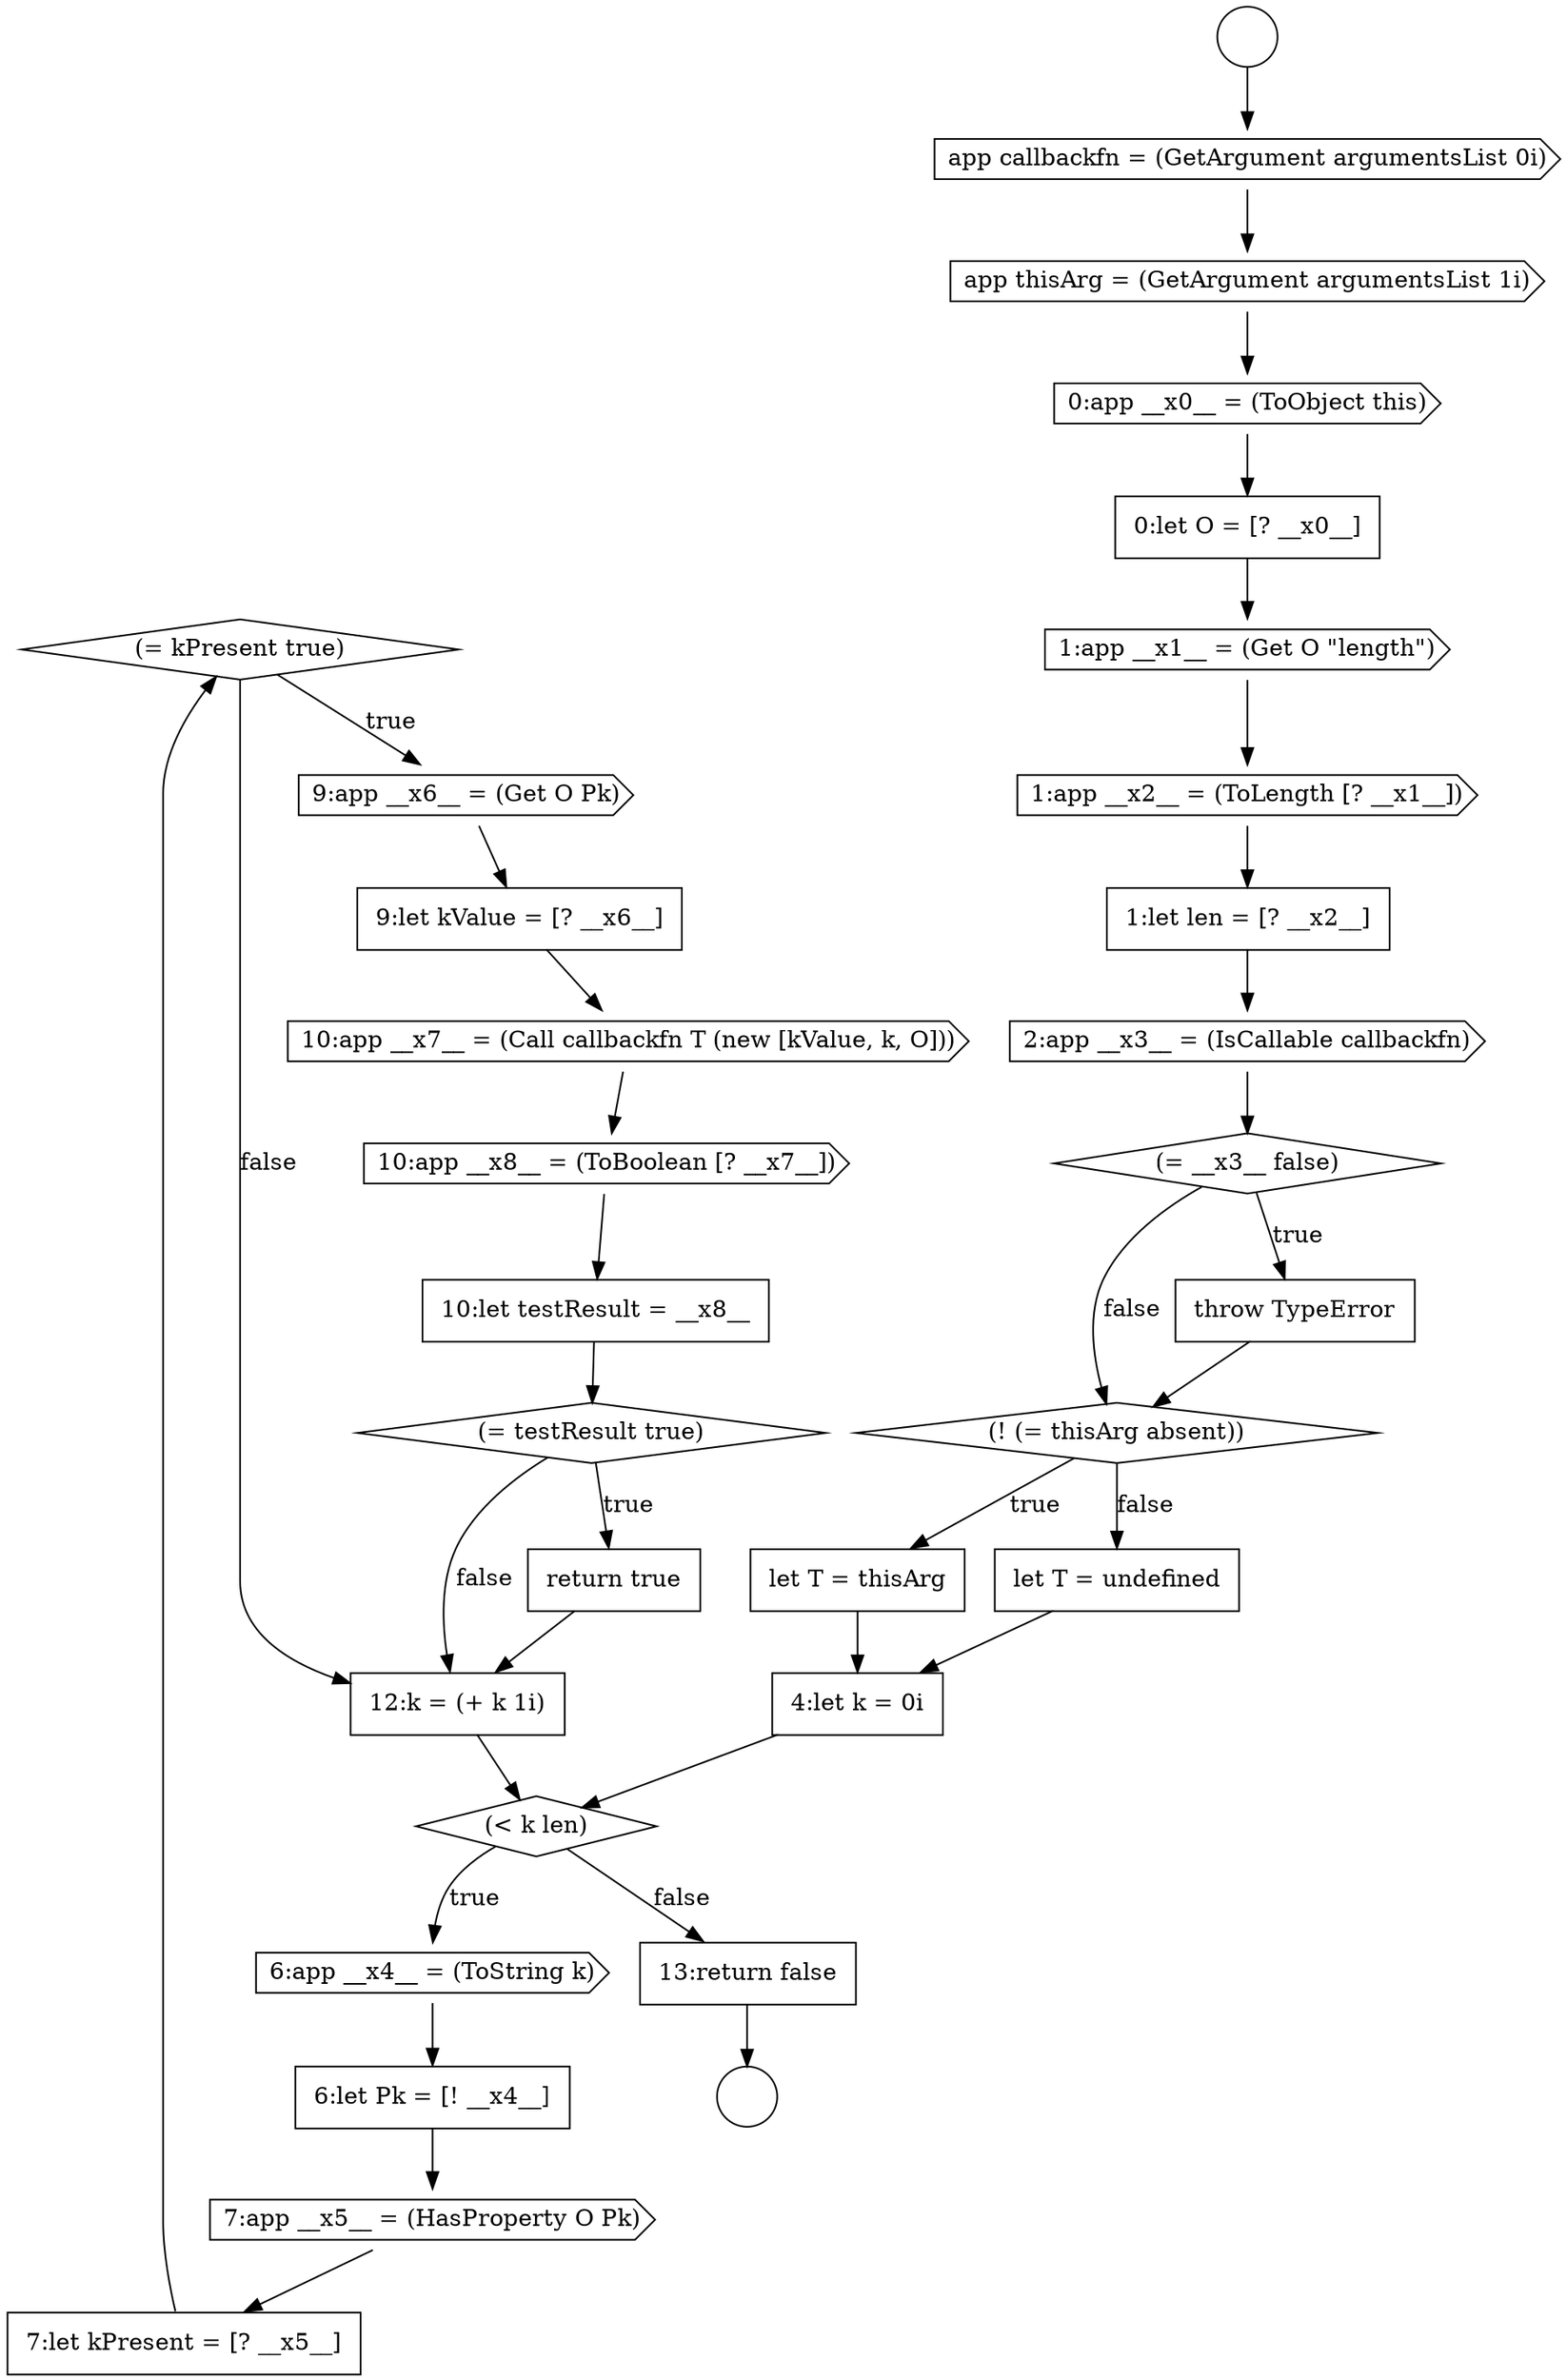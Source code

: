 digraph {
  node15435 [shape=diamond, label=<<font color="black">(= kPresent true)</font>> color="black" fillcolor="white" style=filled]
  node15430 [shape=diamond, label=<<font color="black">(&lt; k len)</font>> color="black" fillcolor="white" style=filled]
  node15424 [shape=diamond, label=<<font color="black">(= __x3__ false)</font>> color="black" fillcolor="white" style=filled]
  node15421 [shape=cds, label=<<font color="black">1:app __x2__ = (ToLength [? __x1__])</font>> color="black" fillcolor="white" style=filled]
  node15414 [shape=circle label=" " color="black" fillcolor="white" style=filled]
  node15427 [shape=none, margin=0, label=<<font color="black">
    <table border="0" cellborder="1" cellspacing="0" cellpadding="10">
      <tr><td align="left">let T = thisArg</td></tr>
    </table>
  </font>> color="black" fillcolor="white" style=filled]
  node15428 [shape=none, margin=0, label=<<font color="black">
    <table border="0" cellborder="1" cellspacing="0" cellpadding="10">
      <tr><td align="left">let T = undefined</td></tr>
    </table>
  </font>> color="black" fillcolor="white" style=filled]
  node15432 [shape=none, margin=0, label=<<font color="black">
    <table border="0" cellborder="1" cellspacing="0" cellpadding="10">
      <tr><td align="left">6:let Pk = [! __x4__]</td></tr>
    </table>
  </font>> color="black" fillcolor="white" style=filled]
  node15415 [shape=circle label=" " color="black" fillcolor="white" style=filled]
  node15443 [shape=none, margin=0, label=<<font color="black">
    <table border="0" cellborder="1" cellspacing="0" cellpadding="10">
      <tr><td align="left">12:k = (+ k 1i)</td></tr>
    </table>
  </font>> color="black" fillcolor="white" style=filled]
  node15419 [shape=none, margin=0, label=<<font color="black">
    <table border="0" cellborder="1" cellspacing="0" cellpadding="10">
      <tr><td align="left">0:let O = [? __x0__]</td></tr>
    </table>
  </font>> color="black" fillcolor="white" style=filled]
  node15425 [shape=none, margin=0, label=<<font color="black">
    <table border="0" cellborder="1" cellspacing="0" cellpadding="10">
      <tr><td align="left">throw TypeError</td></tr>
    </table>
  </font>> color="black" fillcolor="white" style=filled]
  node15416 [shape=cds, label=<<font color="black">app callbackfn = (GetArgument argumentsList 0i)</font>> color="black" fillcolor="white" style=filled]
  node15418 [shape=cds, label=<<font color="black">0:app __x0__ = (ToObject this)</font>> color="black" fillcolor="white" style=filled]
  node15440 [shape=none, margin=0, label=<<font color="black">
    <table border="0" cellborder="1" cellspacing="0" cellpadding="10">
      <tr><td align="left">10:let testResult = __x8__</td></tr>
    </table>
  </font>> color="black" fillcolor="white" style=filled]
  node15426 [shape=diamond, label=<<font color="black">(! (= thisArg absent))</font>> color="black" fillcolor="white" style=filled]
  node15441 [shape=diamond, label=<<font color="black">(= testResult true)</font>> color="black" fillcolor="white" style=filled]
  node15434 [shape=none, margin=0, label=<<font color="black">
    <table border="0" cellborder="1" cellspacing="0" cellpadding="10">
      <tr><td align="left">7:let kPresent = [? __x5__]</td></tr>
    </table>
  </font>> color="black" fillcolor="white" style=filled]
  node15439 [shape=cds, label=<<font color="black">10:app __x8__ = (ToBoolean [? __x7__])</font>> color="black" fillcolor="white" style=filled]
  node15422 [shape=none, margin=0, label=<<font color="black">
    <table border="0" cellborder="1" cellspacing="0" cellpadding="10">
      <tr><td align="left">1:let len = [? __x2__]</td></tr>
    </table>
  </font>> color="black" fillcolor="white" style=filled]
  node15417 [shape=cds, label=<<font color="black">app thisArg = (GetArgument argumentsList 1i)</font>> color="black" fillcolor="white" style=filled]
  node15442 [shape=none, margin=0, label=<<font color="black">
    <table border="0" cellborder="1" cellspacing="0" cellpadding="10">
      <tr><td align="left">return true</td></tr>
    </table>
  </font>> color="black" fillcolor="white" style=filled]
  node15431 [shape=cds, label=<<font color="black">6:app __x4__ = (ToString k)</font>> color="black" fillcolor="white" style=filled]
  node15423 [shape=cds, label=<<font color="black">2:app __x3__ = (IsCallable callbackfn)</font>> color="black" fillcolor="white" style=filled]
  node15433 [shape=cds, label=<<font color="black">7:app __x5__ = (HasProperty O Pk)</font>> color="black" fillcolor="white" style=filled]
  node15438 [shape=cds, label=<<font color="black">10:app __x7__ = (Call callbackfn T (new [kValue, k, O]))</font>> color="black" fillcolor="white" style=filled]
  node15420 [shape=cds, label=<<font color="black">1:app __x1__ = (Get O &quot;length&quot;)</font>> color="black" fillcolor="white" style=filled]
  node15436 [shape=cds, label=<<font color="black">9:app __x6__ = (Get O Pk)</font>> color="black" fillcolor="white" style=filled]
  node15437 [shape=none, margin=0, label=<<font color="black">
    <table border="0" cellborder="1" cellspacing="0" cellpadding="10">
      <tr><td align="left">9:let kValue = [? __x6__]</td></tr>
    </table>
  </font>> color="black" fillcolor="white" style=filled]
  node15444 [shape=none, margin=0, label=<<font color="black">
    <table border="0" cellborder="1" cellspacing="0" cellpadding="10">
      <tr><td align="left">13:return false</td></tr>
    </table>
  </font>> color="black" fillcolor="white" style=filled]
  node15429 [shape=none, margin=0, label=<<font color="black">
    <table border="0" cellborder="1" cellspacing="0" cellpadding="10">
      <tr><td align="left">4:let k = 0i</td></tr>
    </table>
  </font>> color="black" fillcolor="white" style=filled]
  node15414 -> node15416 [ color="black"]
  node15441 -> node15442 [label=<<font color="black">true</font>> color="black"]
  node15441 -> node15443 [label=<<font color="black">false</font>> color="black"]
  node15438 -> node15439 [ color="black"]
  node15440 -> node15441 [ color="black"]
  node15421 -> node15422 [ color="black"]
  node15426 -> node15427 [label=<<font color="black">true</font>> color="black"]
  node15426 -> node15428 [label=<<font color="black">false</font>> color="black"]
  node15433 -> node15434 [ color="black"]
  node15431 -> node15432 [ color="black"]
  node15435 -> node15436 [label=<<font color="black">true</font>> color="black"]
  node15435 -> node15443 [label=<<font color="black">false</font>> color="black"]
  node15420 -> node15421 [ color="black"]
  node15423 -> node15424 [ color="black"]
  node15419 -> node15420 [ color="black"]
  node15434 -> node15435 [ color="black"]
  node15430 -> node15431 [label=<<font color="black">true</font>> color="black"]
  node15430 -> node15444 [label=<<font color="black">false</font>> color="black"]
  node15417 -> node15418 [ color="black"]
  node15418 -> node15419 [ color="black"]
  node15439 -> node15440 [ color="black"]
  node15429 -> node15430 [ color="black"]
  node15444 -> node15415 [ color="black"]
  node15425 -> node15426 [ color="black"]
  node15428 -> node15429 [ color="black"]
  node15422 -> node15423 [ color="black"]
  node15437 -> node15438 [ color="black"]
  node15424 -> node15425 [label=<<font color="black">true</font>> color="black"]
  node15424 -> node15426 [label=<<font color="black">false</font>> color="black"]
  node15432 -> node15433 [ color="black"]
  node15442 -> node15443 [ color="black"]
  node15436 -> node15437 [ color="black"]
  node15427 -> node15429 [ color="black"]
  node15416 -> node15417 [ color="black"]
  node15443 -> node15430 [ color="black"]
}
